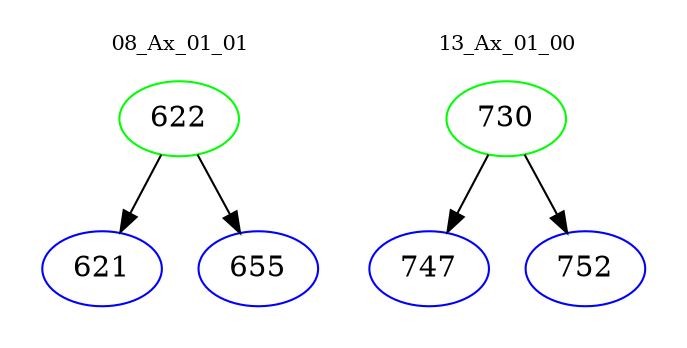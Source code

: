 digraph{
subgraph cluster_0 {
color = white
label = "08_Ax_01_01";
fontsize=10;
T0_622 [label="622", color="green"]
T0_622 -> T0_621 [color="black"]
T0_621 [label="621", color="blue"]
T0_622 -> T0_655 [color="black"]
T0_655 [label="655", color="blue"]
}
subgraph cluster_1 {
color = white
label = "13_Ax_01_00";
fontsize=10;
T1_730 [label="730", color="green"]
T1_730 -> T1_747 [color="black"]
T1_747 [label="747", color="blue"]
T1_730 -> T1_752 [color="black"]
T1_752 [label="752", color="blue"]
}
}
